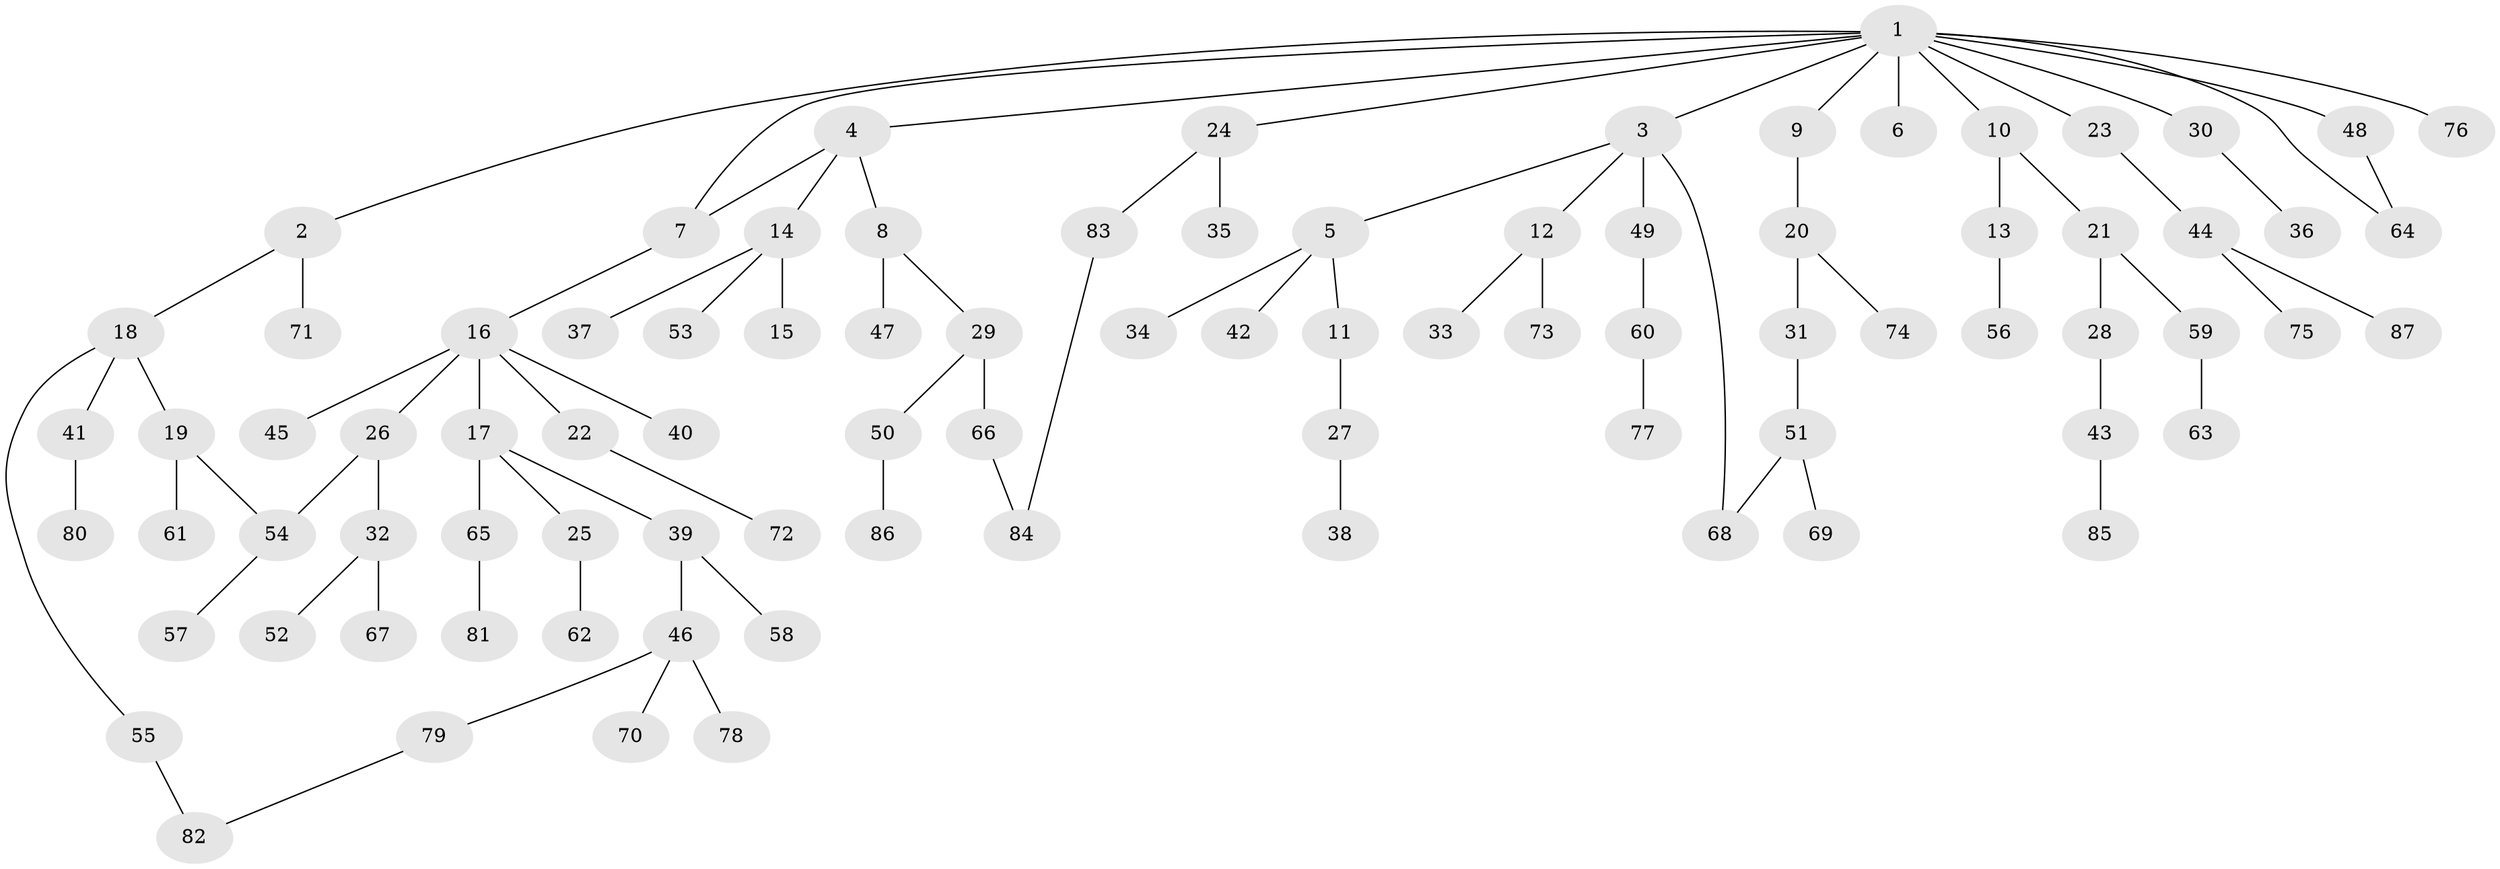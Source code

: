 // Generated by graph-tools (version 1.1) at 2025/40/03/09/25 04:40:56]
// undirected, 87 vertices, 92 edges
graph export_dot {
graph [start="1"]
  node [color=gray90,style=filled];
  1;
  2;
  3;
  4;
  5;
  6;
  7;
  8;
  9;
  10;
  11;
  12;
  13;
  14;
  15;
  16;
  17;
  18;
  19;
  20;
  21;
  22;
  23;
  24;
  25;
  26;
  27;
  28;
  29;
  30;
  31;
  32;
  33;
  34;
  35;
  36;
  37;
  38;
  39;
  40;
  41;
  42;
  43;
  44;
  45;
  46;
  47;
  48;
  49;
  50;
  51;
  52;
  53;
  54;
  55;
  56;
  57;
  58;
  59;
  60;
  61;
  62;
  63;
  64;
  65;
  66;
  67;
  68;
  69;
  70;
  71;
  72;
  73;
  74;
  75;
  76;
  77;
  78;
  79;
  80;
  81;
  82;
  83;
  84;
  85;
  86;
  87;
  1 -- 2;
  1 -- 3;
  1 -- 4;
  1 -- 6;
  1 -- 9;
  1 -- 10;
  1 -- 23;
  1 -- 24;
  1 -- 30;
  1 -- 48;
  1 -- 76;
  1 -- 64;
  1 -- 7;
  2 -- 18;
  2 -- 71;
  3 -- 5;
  3 -- 12;
  3 -- 49;
  3 -- 68;
  4 -- 7;
  4 -- 8;
  4 -- 14;
  5 -- 11;
  5 -- 34;
  5 -- 42;
  7 -- 16;
  8 -- 29;
  8 -- 47;
  9 -- 20;
  10 -- 13;
  10 -- 21;
  11 -- 27;
  12 -- 33;
  12 -- 73;
  13 -- 56;
  14 -- 15;
  14 -- 37;
  14 -- 53;
  16 -- 17;
  16 -- 22;
  16 -- 26;
  16 -- 40;
  16 -- 45;
  17 -- 25;
  17 -- 39;
  17 -- 65;
  18 -- 19;
  18 -- 41;
  18 -- 55;
  19 -- 54;
  19 -- 61;
  20 -- 31;
  20 -- 74;
  21 -- 28;
  21 -- 59;
  22 -- 72;
  23 -- 44;
  24 -- 35;
  24 -- 83;
  25 -- 62;
  26 -- 32;
  26 -- 54;
  27 -- 38;
  28 -- 43;
  29 -- 50;
  29 -- 66;
  30 -- 36;
  31 -- 51;
  32 -- 52;
  32 -- 67;
  39 -- 46;
  39 -- 58;
  41 -- 80;
  43 -- 85;
  44 -- 75;
  44 -- 87;
  46 -- 70;
  46 -- 78;
  46 -- 79;
  48 -- 64;
  49 -- 60;
  50 -- 86;
  51 -- 69;
  51 -- 68;
  54 -- 57;
  55 -- 82;
  59 -- 63;
  60 -- 77;
  65 -- 81;
  66 -- 84;
  79 -- 82;
  83 -- 84;
}
